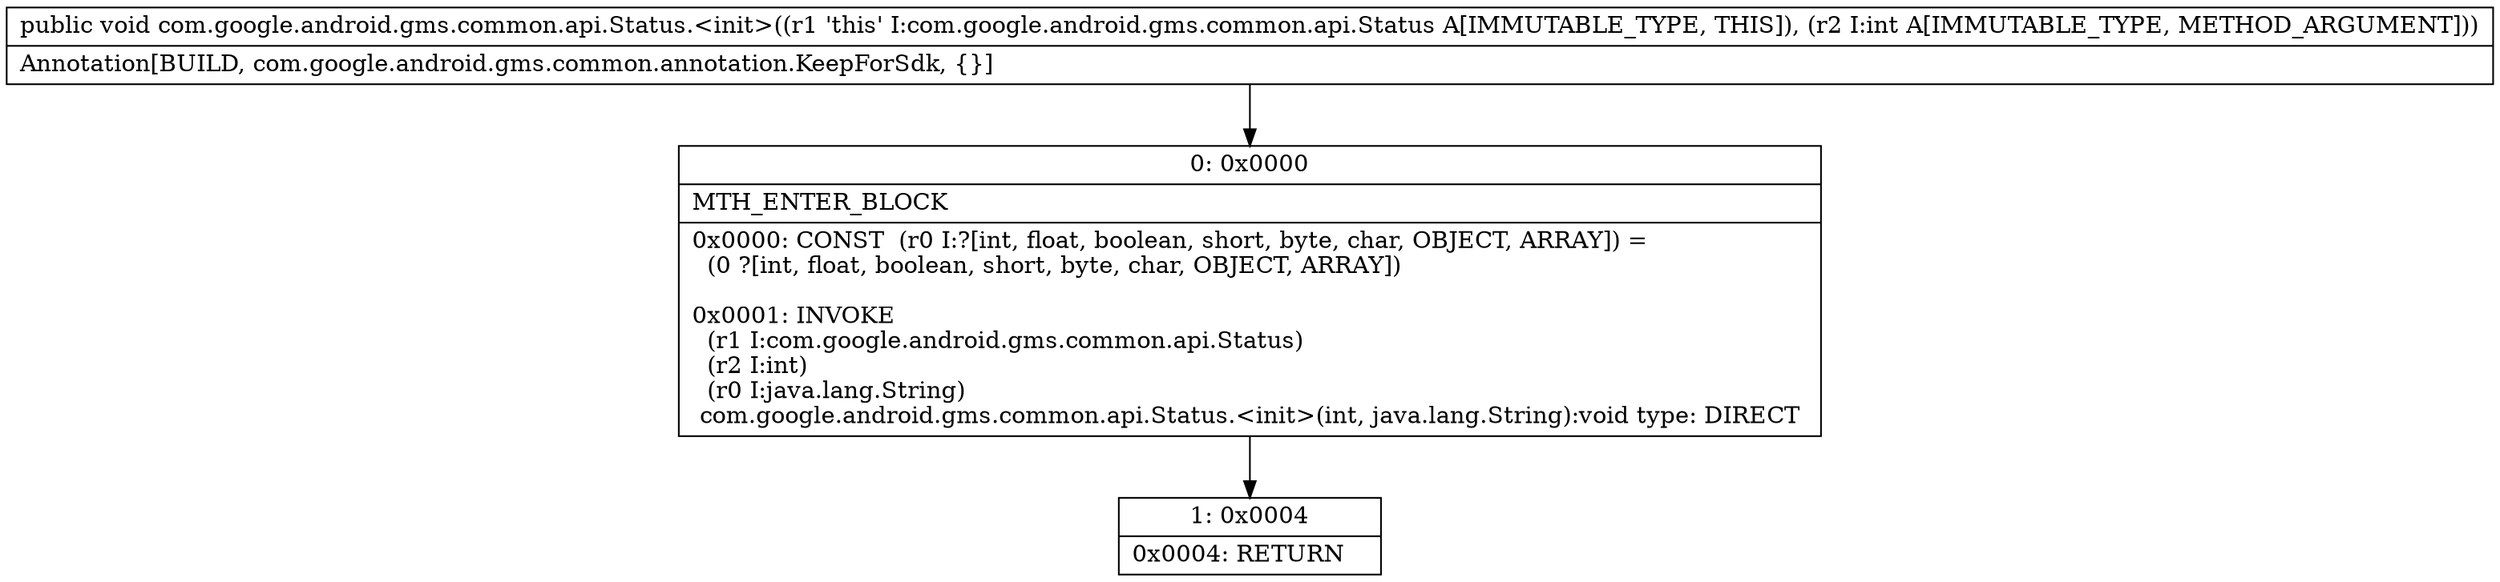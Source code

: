 digraph "CFG forcom.google.android.gms.common.api.Status.\<init\>(I)V" {
Node_0 [shape=record,label="{0\:\ 0x0000|MTH_ENTER_BLOCK\l|0x0000: CONST  (r0 I:?[int, float, boolean, short, byte, char, OBJECT, ARRAY]) = \l  (0 ?[int, float, boolean, short, byte, char, OBJECT, ARRAY])\l \l0x0001: INVOKE  \l  (r1 I:com.google.android.gms.common.api.Status)\l  (r2 I:int)\l  (r0 I:java.lang.String)\l com.google.android.gms.common.api.Status.\<init\>(int, java.lang.String):void type: DIRECT \l}"];
Node_1 [shape=record,label="{1\:\ 0x0004|0x0004: RETURN   \l}"];
MethodNode[shape=record,label="{public void com.google.android.gms.common.api.Status.\<init\>((r1 'this' I:com.google.android.gms.common.api.Status A[IMMUTABLE_TYPE, THIS]), (r2 I:int A[IMMUTABLE_TYPE, METHOD_ARGUMENT]))  | Annotation[BUILD, com.google.android.gms.common.annotation.KeepForSdk, \{\}]\l}"];
MethodNode -> Node_0;
Node_0 -> Node_1;
}

